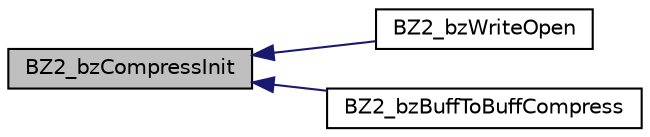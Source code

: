 digraph G
{
  edge [fontname="Helvetica",fontsize="10",labelfontname="Helvetica",labelfontsize="10"];
  node [fontname="Helvetica",fontsize="10",shape=record];
  rankdir="LR";
  Node1 [label="BZ2_bzCompressInit",height=0.2,width=0.4,color="black", fillcolor="grey75", style="filled" fontcolor="black"];
  Node1 -> Node2 [dir="back",color="midnightblue",fontsize="10",style="solid",fontname="Helvetica"];
  Node2 [label="BZ2_bzWriteOpen",height=0.2,width=0.4,color="black", fillcolor="white", style="filled",URL="$bzlib_8h.html#a389194d412cef279995131f47015ac19"];
  Node1 -> Node3 [dir="back",color="midnightblue",fontsize="10",style="solid",fontname="Helvetica"];
  Node3 [label="BZ2_bzBuffToBuffCompress",height=0.2,width=0.4,color="black", fillcolor="white", style="filled",URL="$bzlib_8h.html#adceecf16fb855f77c7555e78527d2d89"];
}
